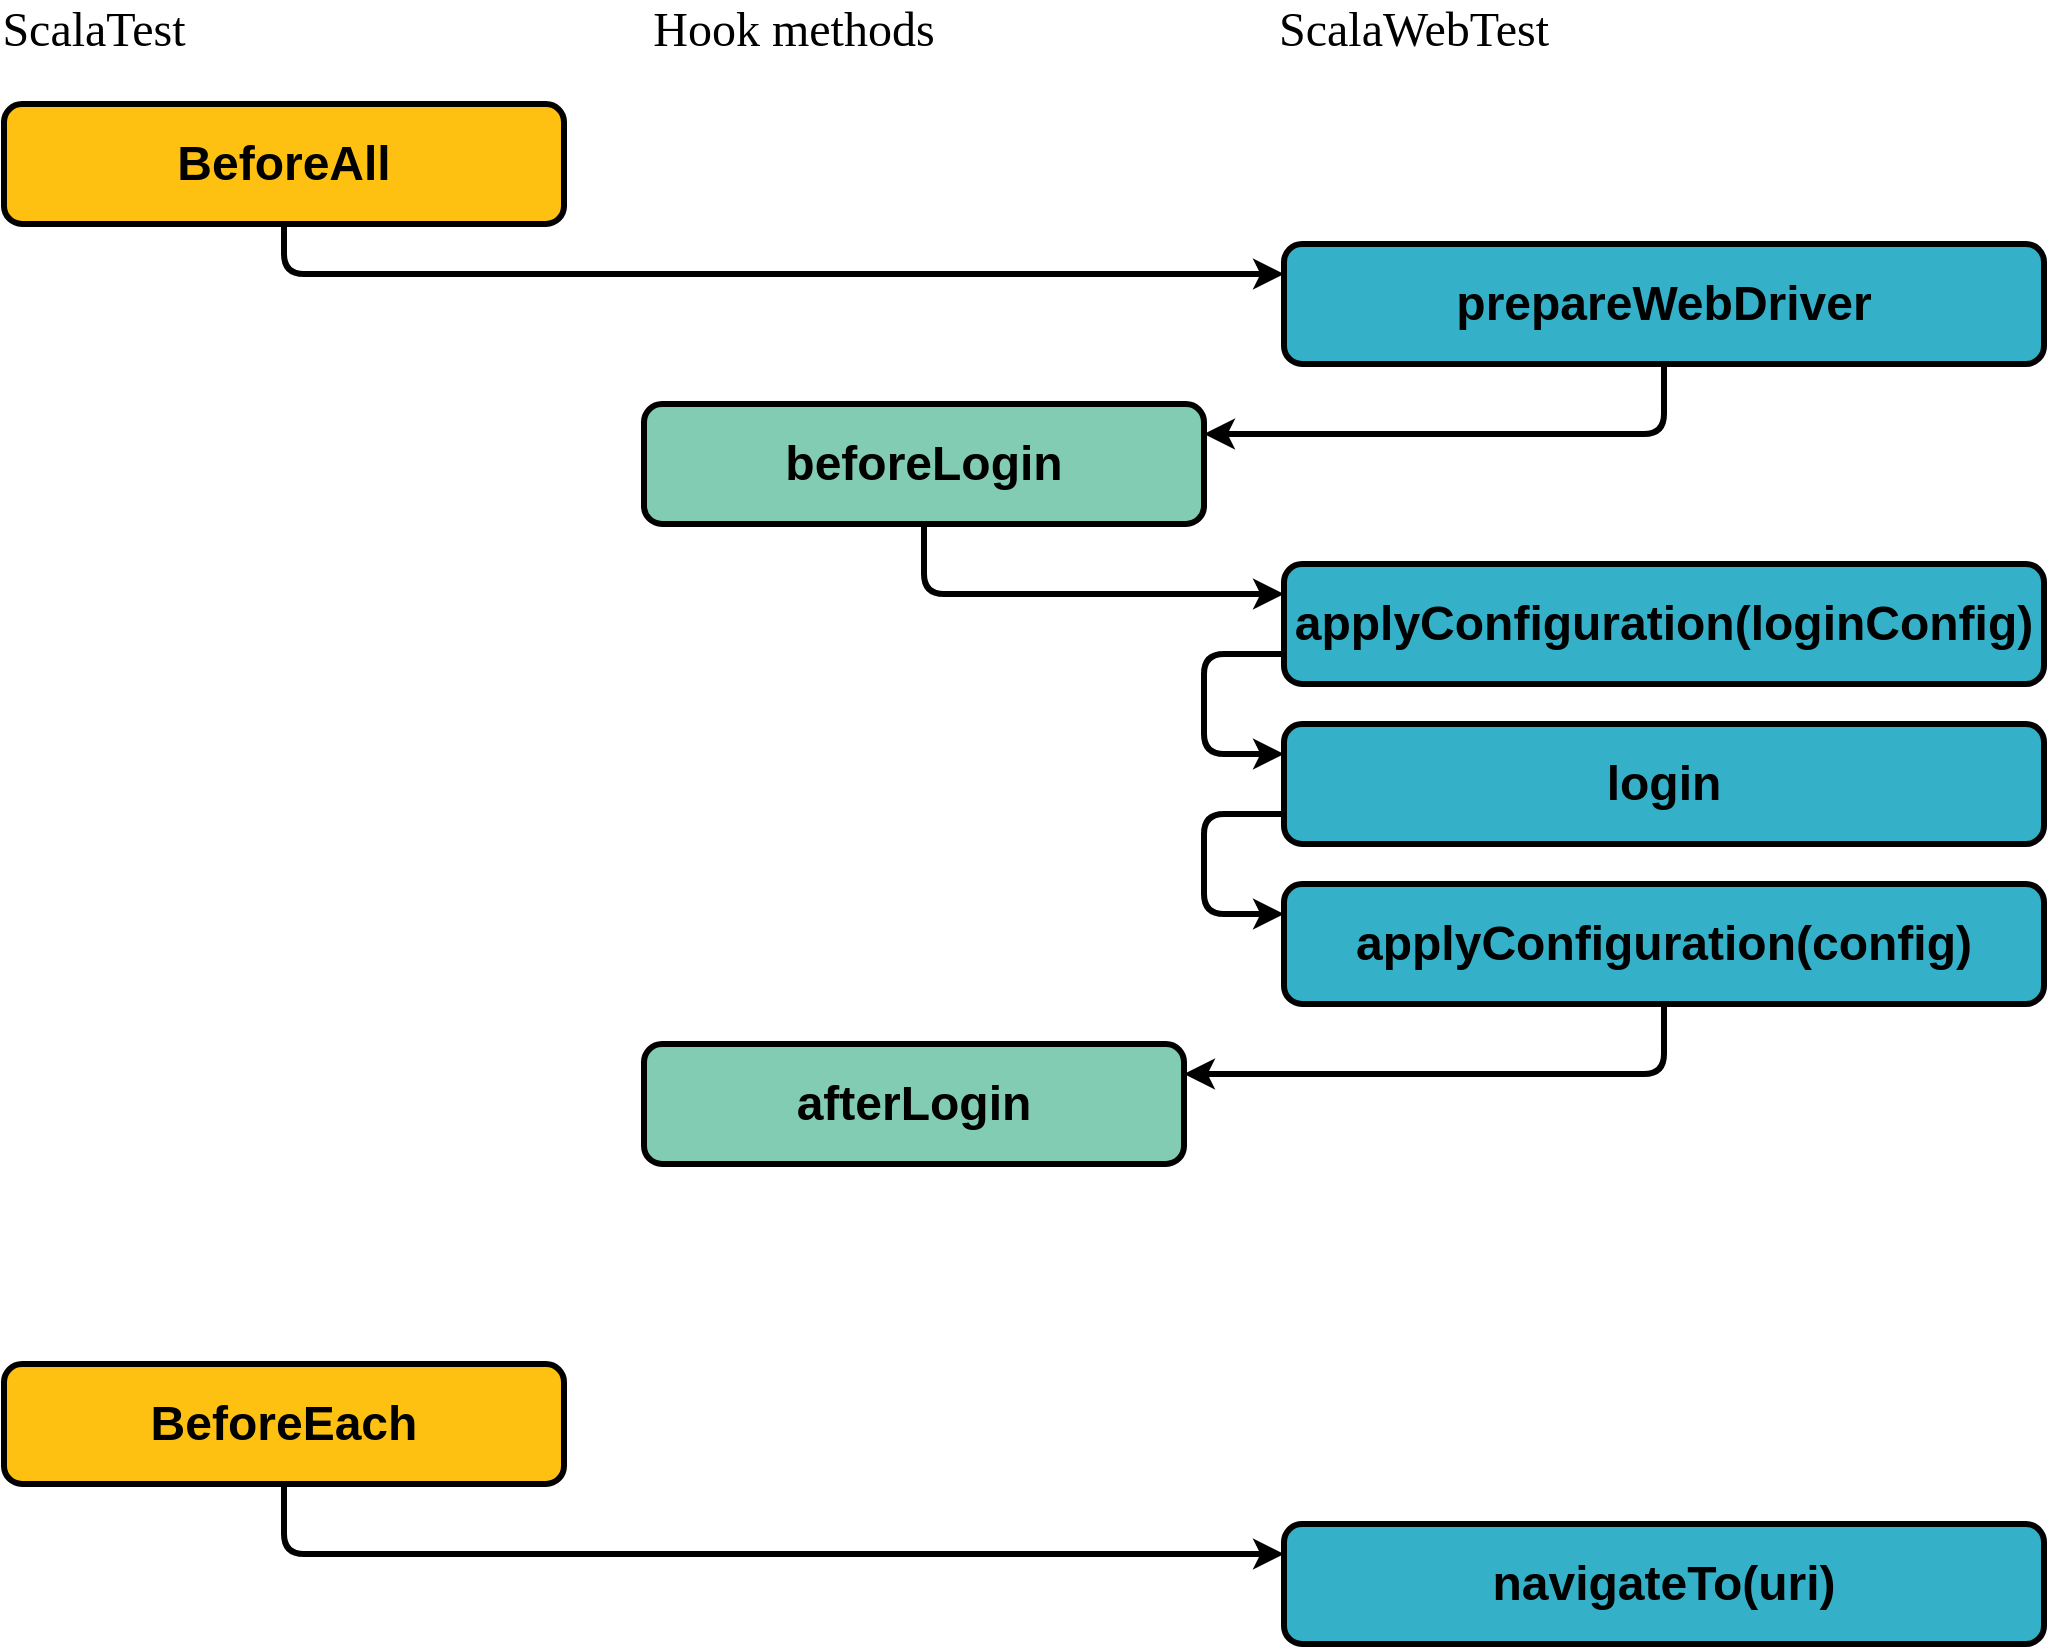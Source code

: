 <mxfile version="10.9.1" type="device"><diagram id="j6BYU-9COQm_WiCRmYFM" name="Page-1"><mxGraphModel dx="2914" dy="1153" grid="1" gridSize="10" guides="1" tooltips="1" connect="1" arrows="1" fold="1" page="1" pageScale="1" pageWidth="1100" pageHeight="850" background="#ffffff" math="0" shadow="0"><root><mxCell id="0"/><mxCell id="1" parent="0"/><mxCell id="2" value="prepareWebDriver" style="rounded=1;whiteSpace=wrap;html=1;fontSize=24;fontStyle=1;fillColor=#34b0c9;strokeColor=#000000;strokeWidth=3;" parent="1" vertex="1"><mxGeometry x="680" y="120" width="380" height="60" as="geometry"/></mxCell><mxCell id="4" value="beforeLogin" style="rounded=1;whiteSpace=wrap;html=1;fontSize=24;fontStyle=1;fillColor=#81ccb2;strokeColor=#000000;strokeWidth=3;" parent="1" vertex="1"><mxGeometry x="360" y="200" width="280" height="60" as="geometry"/></mxCell><mxCell id="5" value="login" style="rounded=1;whiteSpace=wrap;html=1;fontSize=24;fontStyle=1;fillColor=#34b0c9;strokeColor=#000000;strokeWidth=3;" parent="1" vertex="1"><mxGeometry x="680" y="360" width="380" height="60" as="geometry"/></mxCell><mxCell id="7" value="afterLogin" style="rounded=1;whiteSpace=wrap;html=1;fontSize=24;fontStyle=1;fillColor=#81ccb2;strokeColor=#000000;strokeWidth=3;" parent="1" vertex="1"><mxGeometry x="360" y="520" width="270" height="60" as="geometry"/></mxCell><mxCell id="8" value="BeforeAll" style="rounded=1;whiteSpace=wrap;html=1;fontSize=24;fontStyle=1;fillColor=#fec112;strokeColor=#000000;strokeWidth=3;" parent="1" vertex="1"><mxGeometry x="40" y="50" width="280" height="60" as="geometry"/></mxCell><mxCell id="10" value="navigateTo(uri)" style="rounded=1;whiteSpace=wrap;html=1;fontSize=24;fontStyle=1;fillColor=#34b0c9;strokeColor=#000000;strokeWidth=3;" parent="1" vertex="1"><mxGeometry x="680" y="760" width="380" height="60" as="geometry"/></mxCell><mxCell id="4xNXsYONWXKqFSRtOVYA-28" value="applyConfiguration(loginConfig)" style="rounded=1;whiteSpace=wrap;html=1;fontSize=24;fontStyle=1;fillColor=#34b0c9;strokeColor=#000000;strokeWidth=3;" parent="1" vertex="1"><mxGeometry x="680" y="280" width="380" height="60" as="geometry"/></mxCell><mxCell id="4xNXsYONWXKqFSRtOVYA-32" value="BeforeEach" style="rounded=1;whiteSpace=wrap;html=1;fontSize=24;fontStyle=1;fillColor=#fec112;strokeColor=#000000;strokeWidth=3;" parent="1" vertex="1"><mxGeometry x="40" y="680" width="280" height="60" as="geometry"/></mxCell><mxCell id="4xNXsYONWXKqFSRtOVYA-33" value="applyConfiguration(config)" style="rounded=1;whiteSpace=wrap;html=1;fontSize=24;fontStyle=1;fillColor=#34b0c9;strokeColor=#000000;strokeWidth=3;" parent="1" vertex="1"><mxGeometry x="680" y="440" width="380" height="60" as="geometry"/></mxCell><mxCell id="4xNXsYONWXKqFSRtOVYA-34" value="" style="endArrow=classic;html=1;exitX=0.5;exitY=1;exitDx=0;exitDy=0;entryX=0;entryY=0.25;entryDx=0;entryDy=0;strokeWidth=3;fontSize=24;" parent="1" source="8" target="2" edge="1"><mxGeometry width="50" height="50" relative="1" as="geometry"><mxPoint x="120" y="390" as="sourcePoint"/><mxPoint x="170" y="340" as="targetPoint"/><Array as="points"><mxPoint x="180" y="135"/></Array></mxGeometry></mxCell><mxCell id="4xNXsYONWXKqFSRtOVYA-35" value="" style="endArrow=classic;html=1;exitX=0.5;exitY=1;exitDx=0;exitDy=0;entryX=1;entryY=0.25;entryDx=0;entryDy=0;strokeWidth=3;fontSize=24;" parent="1" source="2" target="4" edge="1"><mxGeometry width="50" height="50" relative="1" as="geometry"><mxPoint x="40" y="890" as="sourcePoint"/><mxPoint x="270" y="240" as="targetPoint"/><Array as="points"><mxPoint x="870" y="215"/></Array></mxGeometry></mxCell><mxCell id="4xNXsYONWXKqFSRtOVYA-36" value="" style="endArrow=classic;html=1;exitX=0.5;exitY=1;exitDx=0;exitDy=0;entryX=0;entryY=0.25;entryDx=0;entryDy=0;strokeWidth=3;fontSize=24;" parent="1" source="4" target="4xNXsYONWXKqFSRtOVYA-28" edge="1"><mxGeometry width="50" height="50" relative="1" as="geometry"><mxPoint x="460" y="320" as="sourcePoint"/><mxPoint x="510" y="270" as="targetPoint"/><Array as="points"><mxPoint x="500" y="295"/></Array></mxGeometry></mxCell><mxCell id="4xNXsYONWXKqFSRtOVYA-38" value="" style="endArrow=classic;html=1;exitX=0;exitY=0.75;exitDx=0;exitDy=0;entryX=0;entryY=0.25;entryDx=0;entryDy=0;strokeWidth=3;fontSize=24;" parent="1" source="5" target="4xNXsYONWXKqFSRtOVYA-33" edge="1"><mxGeometry width="50" height="50" relative="1" as="geometry"><mxPoint x="440" y="490" as="sourcePoint"/><mxPoint x="490" y="440" as="targetPoint"/><Array as="points"><mxPoint x="640" y="405"/><mxPoint x="640" y="455"/></Array></mxGeometry></mxCell><mxCell id="4xNXsYONWXKqFSRtOVYA-39" value="" style="endArrow=classic;html=1;exitX=0;exitY=0.75;exitDx=0;exitDy=0;entryX=0;entryY=0.25;entryDx=0;entryDy=0;strokeWidth=3;fontSize=24;" parent="1" source="4xNXsYONWXKqFSRtOVYA-28" target="5" edge="1"><mxGeometry width="50" height="50" relative="1" as="geometry"><mxPoint x="430" y="460" as="sourcePoint"/><mxPoint x="480" y="410" as="targetPoint"/><Array as="points"><mxPoint x="640" y="325"/><mxPoint x="640" y="375"/></Array></mxGeometry></mxCell><mxCell id="4xNXsYONWXKqFSRtOVYA-40" value="" style="endArrow=classic;html=1;exitX=0.5;exitY=1;exitDx=0;exitDy=0;entryX=1;entryY=0.25;entryDx=0;entryDy=0;strokeWidth=3;fontSize=24;" parent="1" source="4xNXsYONWXKqFSRtOVYA-33" target="7" edge="1"><mxGeometry width="50" height="50" relative="1" as="geometry"><mxPoint x="850" y="620" as="sourcePoint"/><mxPoint x="900" y="570" as="targetPoint"/><Array as="points"><mxPoint x="870" y="535"/></Array></mxGeometry></mxCell><mxCell id="4xNXsYONWXKqFSRtOVYA-44" value="" style="endArrow=classic;html=1;exitX=0.5;exitY=1;exitDx=0;exitDy=0;entryX=0;entryY=0.25;entryDx=0;entryDy=0;strokeWidth=3;fontSize=24;" parent="1" source="4xNXsYONWXKqFSRtOVYA-32" target="10" edge="1"><mxGeometry width="50" height="50" relative="1" as="geometry"><mxPoint x="230" y="840" as="sourcePoint"/><mxPoint x="280" y="790" as="targetPoint"/><Array as="points"><mxPoint x="180" y="775"/></Array></mxGeometry></mxCell><mxCell id="4xNXsYONWXKqFSRtOVYA-46" value="ScalaTest" style="text;html=1;strokeColor=none;fillColor=none;align=center;verticalAlign=middle;whiteSpace=wrap;rounded=0;fontFamily=Times New Roman;fontSize=24;" parent="1" vertex="1"><mxGeometry x="40" y="3" width="90" height="20" as="geometry"/></mxCell><mxCell id="4xNXsYONWXKqFSRtOVYA-47" value="Hook methods" style="text;html=1;strokeColor=none;fillColor=none;align=center;verticalAlign=middle;whiteSpace=wrap;rounded=0;fontFamily=Times New Roman;fontSize=24;" parent="1" vertex="1"><mxGeometry x="360" y="3" width="150" height="20" as="geometry"/></mxCell><mxCell id="4xNXsYONWXKqFSRtOVYA-48" value="ScalaWebTest" style="text;html=1;strokeColor=none;fillColor=none;align=center;verticalAlign=middle;whiteSpace=wrap;rounded=0;fontFamily=Times New Roman;fontSize=24;" parent="1" vertex="1"><mxGeometry x="680" y="3" width="130" height="20" as="geometry"/></mxCell></root></mxGraphModel></diagram></mxfile>